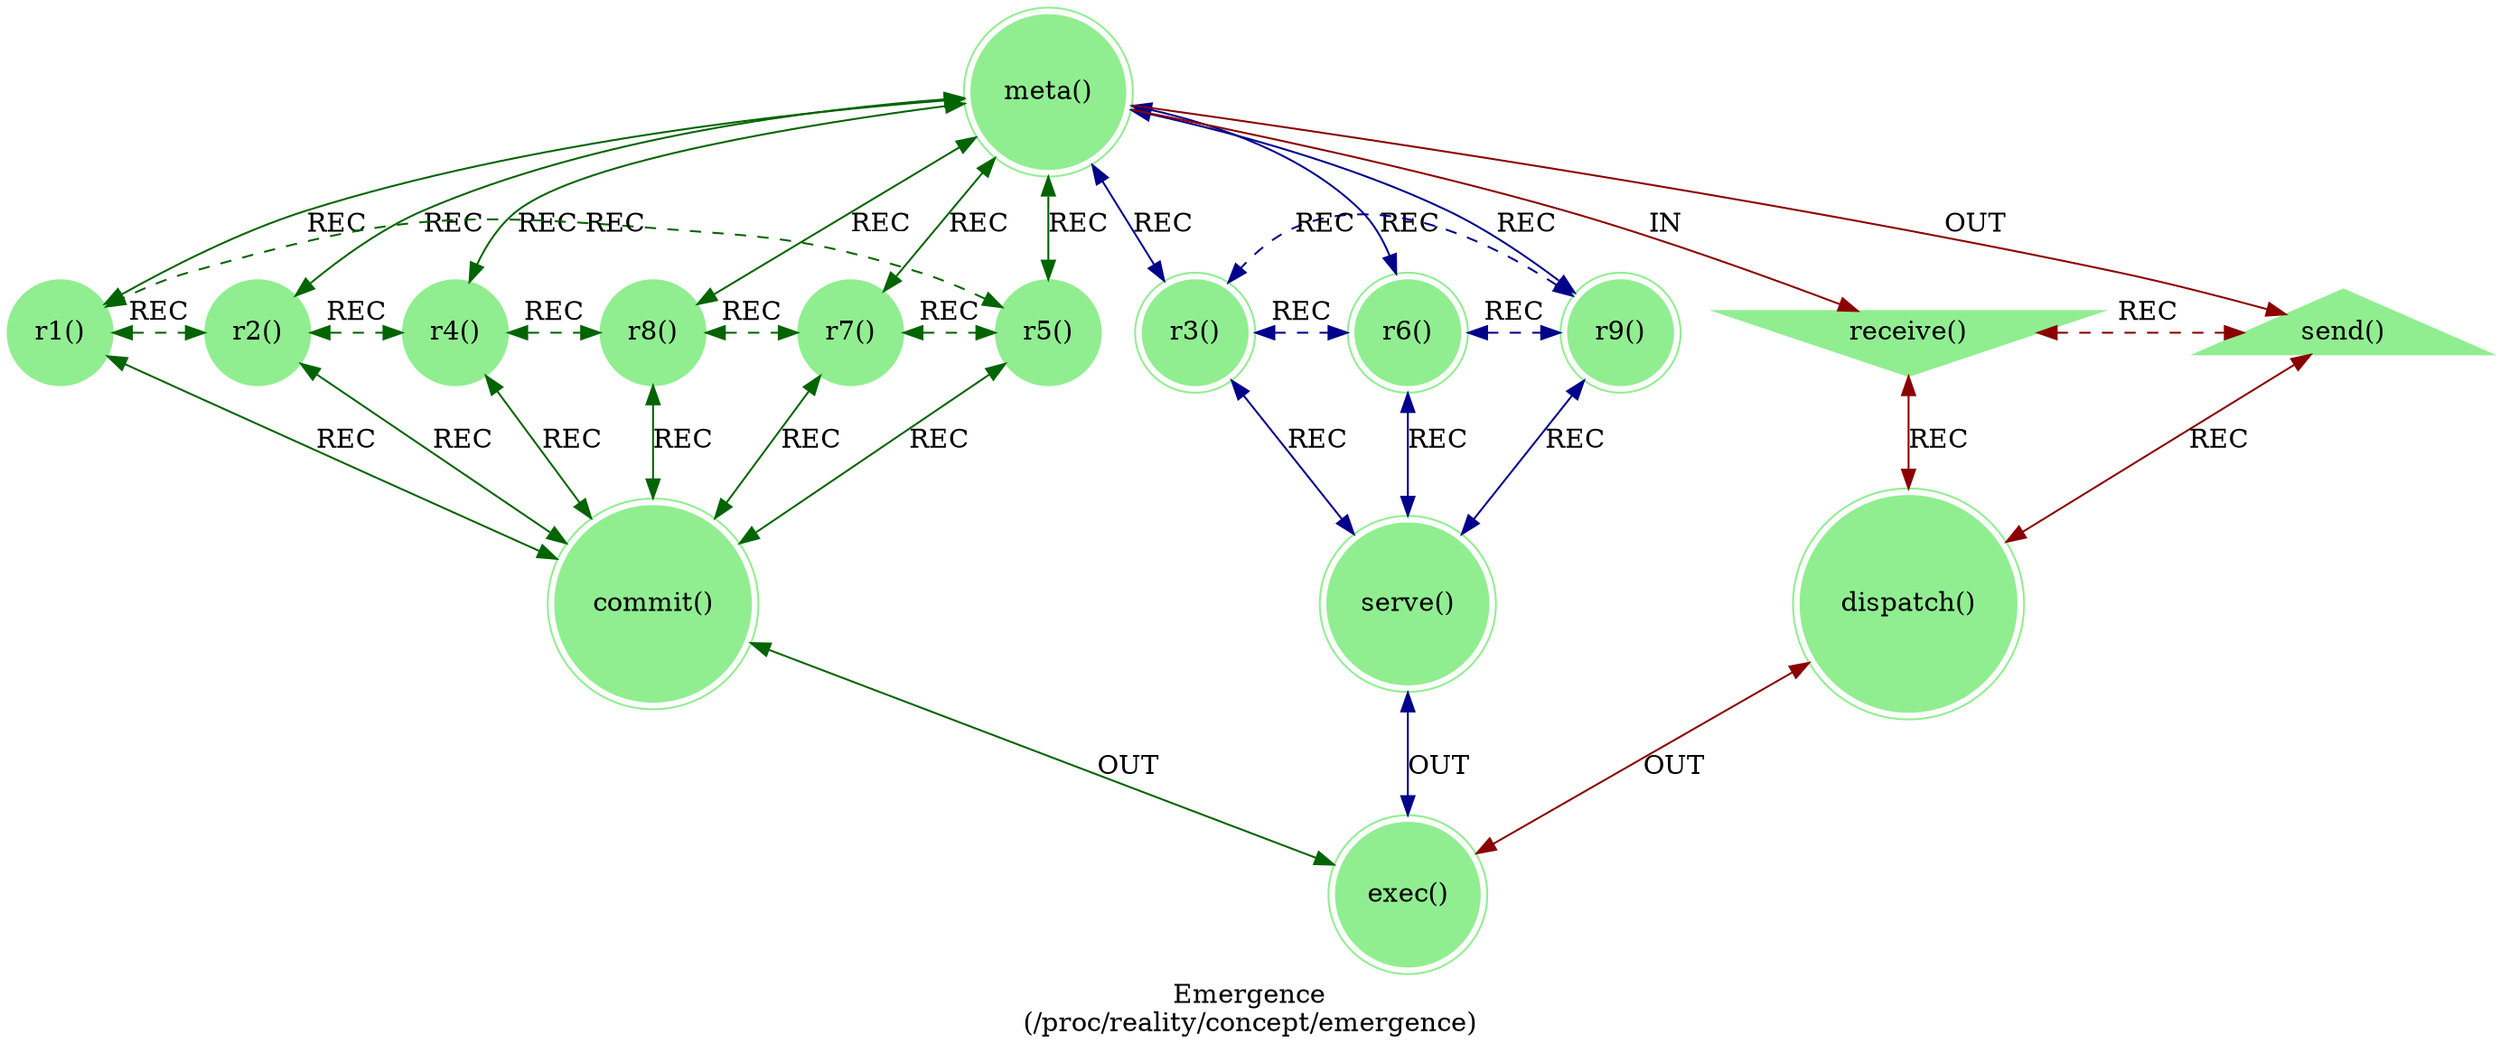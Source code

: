 strict digraph Emergence {
    label = "Emergence\n(/proc/reality/concept/emergence)";
    style = filled;
    color = lightgray;
    node [shape = circle; style = filled; color = lightgreen;];
    
    // The Axis A-0-B (In-Meta-Out).
    // The Sacred 3-6-9 (Boundary of Perception).
    // The Vortex 1-2-4-8-7-5 (Boundary of Comprehension).
    // The Router C-D-E
    // The Closure F
    spark_0_t [label = "meta()";comment = "";shape = doublecircle;];
    spark_1_t [label = "r1()";comment = "";shape = circle;];
    spark_2_t [label = "r2()";comment = "";shape = circle;];
    spark_4_t [label = "r4()";comment = "";shape = circle;];
    spark_8_t [label = "r8()";comment = "";shape = circle;];
    spark_7_t [label = "r7()";comment = "";shape = circle;];
    spark_5_t [label = "r5()";comment = "";shape = circle;];
    spark_3_t [label = "r3()";comment = "Essence and Presence";shape = doublecircle;];
    spark_6_t [label = "r6()";comment = "Horizon and Awareness";shape = doublecircle;];
    spark_9_t [label = "r9()";comment = "Attribute and Property";shape = doublecircle;];
    spark_a_t [label = "receive()";comment = "Essence";shape = invtriangle;];
    spark_b_t [label = "send()";comment = "Presence";shape = triangle;];
    spark_c_t [label = "dispatch()";comment = "";shape = doublecircle;];
    spark_d_t [label = "commit()";comment = "";shape = doublecircle;];
    spark_e_t [label = "serve()";comment = "";shape = doublecircle;];
    spark_f_t [label = "exec()";comment = "";shape = doublecircle;];
    
    // IN = Input
    // OUT = Output
    // REC = Recursion
    spark_0_t -> spark_a_t [label = "IN"; color = darkred; comment = "";];
    spark_0_t -> spark_b_t [label = "OUT"; color = darkred; comment = "";];
    spark_0_t -> {spark_3_t spark_6_t spark_9_t} [label = "REC"; color = darkblue; comment = ""; dir = both;];
    spark_0_t -> {spark_1_t spark_2_t spark_4_t spark_8_t spark_7_t spark_5_t} [label = "REC"; color = darkgreen; comment = ""; dir = both;];
    
    {spark_a_t spark_b_t} -> spark_c_t [label = "REC"; color = darkred; comment = ""; dir = both;];
    {spark_1_t spark_2_t spark_4_t spark_8_t spark_7_t spark_5_t} -> spark_d_t [label = "REC"; color = darkgreen; comment = ""; dir = both;];
    {spark_3_t spark_6_t spark_9_t} -> spark_e_t [label = "REC"; color = darkblue; comment = ""; dir = both;];
    
    spark_1_t -> spark_2_t -> spark_4_t -> spark_8_t -> spark_7_t -> spark_5_t -> spark_1_t [label = "REC"; color = darkgreen; comment = ""; style = dashed; constraint = false; dir = both;];
    spark_3_t -> spark_6_t -> spark_9_t -> spark_3_t [label = "REC"; color = darkblue; comment = ""; style = dashed; constraint = false; dir = both;];
    spark_a_t -> spark_b_t [label = "REC"; color = darkred; comment = ""; constraint = false; style = dashed; dir = both;];
    
    spark_c_t -> spark_f_t [label = "OUT"; color = darkred; comment = ""; dir = both;];
    spark_d_t -> spark_f_t [label = "OUT"; color = darkgreen; comment = ""; dir = both;];
    spark_e_t -> spark_f_t [label = "OUT"; color = darkblue; comment = ""; dir = both;];
}